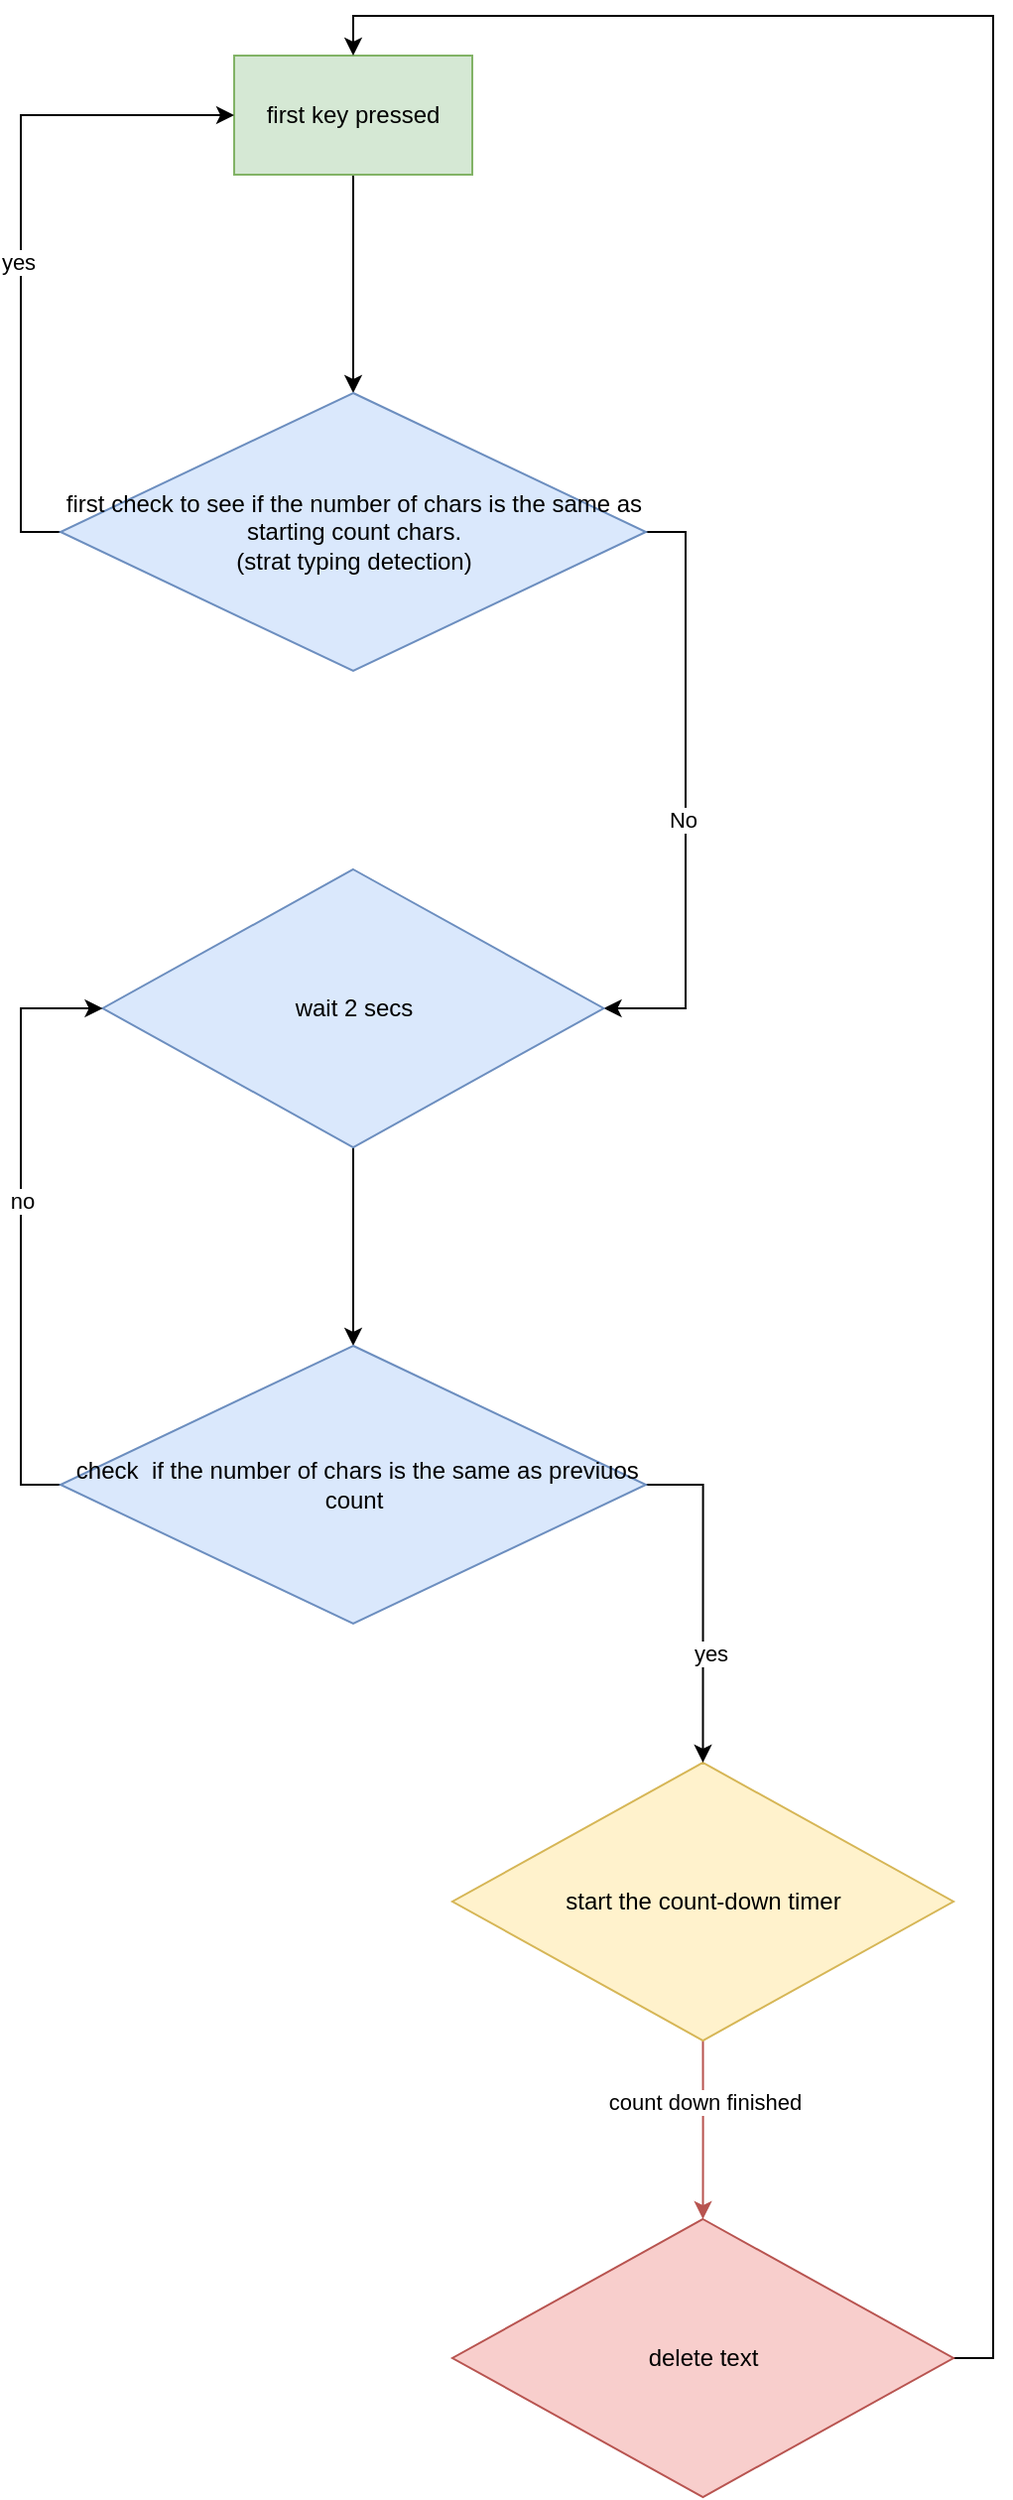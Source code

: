 <mxfile version="21.5.1" type="device">
  <diagram name="Page-1" id="CSK2-YSdzxJ8QgPXMTJf">
    <mxGraphModel dx="1430" dy="827" grid="1" gridSize="10" guides="1" tooltips="1" connect="1" arrows="1" fold="1" page="1" pageScale="1" pageWidth="850" pageHeight="1100" math="0" shadow="0">
      <root>
        <mxCell id="0" />
        <mxCell id="1" parent="0" />
        <mxCell id="GJwY5494aGqUbp6wKJpo-3" value="" style="edgeStyle=orthogonalEdgeStyle;rounded=0;orthogonalLoop=1;jettySize=auto;html=1;" edge="1" parent="1" source="GJwY5494aGqUbp6wKJpo-1" target="GJwY5494aGqUbp6wKJpo-2">
          <mxGeometry relative="1" as="geometry" />
        </mxCell>
        <mxCell id="GJwY5494aGqUbp6wKJpo-1" value="first key pressed" style="rounded=0;whiteSpace=wrap;html=1;fillColor=#d5e8d4;strokeColor=#82b366;" vertex="1" parent="1">
          <mxGeometry x="390" y="60" width="120" height="60" as="geometry" />
        </mxCell>
        <mxCell id="GJwY5494aGqUbp6wKJpo-27" style="edgeStyle=orthogonalEdgeStyle;rounded=0;orthogonalLoop=1;jettySize=auto;html=1;entryX=0;entryY=0.5;entryDx=0;entryDy=0;exitX=0;exitY=0.5;exitDx=0;exitDy=0;" edge="1" parent="1" source="GJwY5494aGqUbp6wKJpo-2" target="GJwY5494aGqUbp6wKJpo-1">
          <mxGeometry relative="1" as="geometry" />
        </mxCell>
        <mxCell id="GJwY5494aGqUbp6wKJpo-28" value="yes" style="edgeLabel;html=1;align=center;verticalAlign=middle;resizable=0;points=[];" vertex="1" connectable="0" parent="GJwY5494aGqUbp6wKJpo-27">
          <mxGeometry x="-0.076" y="3" relative="1" as="geometry">
            <mxPoint x="1" as="offset" />
          </mxGeometry>
        </mxCell>
        <mxCell id="GJwY5494aGqUbp6wKJpo-29" style="edgeStyle=orthogonalEdgeStyle;rounded=0;orthogonalLoop=1;jettySize=auto;html=1;exitX=1;exitY=0.5;exitDx=0;exitDy=0;entryX=1;entryY=0.5;entryDx=0;entryDy=0;" edge="1" parent="1" source="GJwY5494aGqUbp6wKJpo-2" target="GJwY5494aGqUbp6wKJpo-4">
          <mxGeometry relative="1" as="geometry" />
        </mxCell>
        <mxCell id="GJwY5494aGqUbp6wKJpo-30" value="No" style="edgeLabel;html=1;align=center;verticalAlign=middle;resizable=0;points=[];" vertex="1" connectable="0" parent="GJwY5494aGqUbp6wKJpo-29">
          <mxGeometry x="0.095" y="-2" relative="1" as="geometry">
            <mxPoint as="offset" />
          </mxGeometry>
        </mxCell>
        <mxCell id="GJwY5494aGqUbp6wKJpo-2" value="first check to see if the number of chars is the same as starting count chars.&lt;br&gt;(strat typing detection)" style="rhombus;whiteSpace=wrap;html=1;rounded=0;fillColor=#dae8fc;strokeColor=#6c8ebf;" vertex="1" parent="1">
          <mxGeometry x="302.5" y="230" width="295" height="140" as="geometry" />
        </mxCell>
        <mxCell id="GJwY5494aGqUbp6wKJpo-32" style="edgeStyle=orthogonalEdgeStyle;rounded=0;orthogonalLoop=1;jettySize=auto;html=1;exitX=0.5;exitY=1;exitDx=0;exitDy=0;entryX=0.5;entryY=0;entryDx=0;entryDy=0;" edge="1" parent="1" source="GJwY5494aGqUbp6wKJpo-4" target="GJwY5494aGqUbp6wKJpo-31">
          <mxGeometry relative="1" as="geometry" />
        </mxCell>
        <mxCell id="GJwY5494aGqUbp6wKJpo-4" value="wait 2 secs" style="rhombus;whiteSpace=wrap;html=1;rounded=0;fillColor=#dae8fc;strokeColor=#6c8ebf;" vertex="1" parent="1">
          <mxGeometry x="323.75" y="470" width="252.5" height="140" as="geometry" />
        </mxCell>
        <mxCell id="GJwY5494aGqUbp6wKJpo-22" value="" style="edgeStyle=orthogonalEdgeStyle;rounded=0;orthogonalLoop=1;jettySize=auto;html=1;exitX=0.5;exitY=1;exitDx=0;exitDy=0;fillColor=#f8cecc;strokeColor=#b85450;" edge="1" parent="1" source="GJwY5494aGqUbp6wKJpo-10" target="GJwY5494aGqUbp6wKJpo-21">
          <mxGeometry relative="1" as="geometry" />
        </mxCell>
        <mxCell id="GJwY5494aGqUbp6wKJpo-23" value="count down finished" style="edgeLabel;html=1;align=center;verticalAlign=middle;resizable=0;points=[];" vertex="1" connectable="0" parent="GJwY5494aGqUbp6wKJpo-22">
          <mxGeometry x="-0.328" relative="1" as="geometry">
            <mxPoint as="offset" />
          </mxGeometry>
        </mxCell>
        <mxCell id="GJwY5494aGqUbp6wKJpo-10" value="start the count-down timer" style="rhombus;whiteSpace=wrap;html=1;rounded=0;fillColor=#fff2cc;strokeColor=#d6b656;" vertex="1" parent="1">
          <mxGeometry x="500" y="920" width="252.5" height="140" as="geometry" />
        </mxCell>
        <mxCell id="GJwY5494aGqUbp6wKJpo-37" style="edgeStyle=orthogonalEdgeStyle;rounded=0;orthogonalLoop=1;jettySize=auto;html=1;entryX=0.5;entryY=0;entryDx=0;entryDy=0;exitX=1;exitY=0.5;exitDx=0;exitDy=0;" edge="1" parent="1" source="GJwY5494aGqUbp6wKJpo-21" target="GJwY5494aGqUbp6wKJpo-1">
          <mxGeometry relative="1" as="geometry" />
        </mxCell>
        <mxCell id="GJwY5494aGqUbp6wKJpo-21" value="delete text" style="rhombus;whiteSpace=wrap;html=1;rounded=0;fillColor=#f8cecc;strokeColor=#b85450;" vertex="1" parent="1">
          <mxGeometry x="500" y="1150" width="252.5" height="140" as="geometry" />
        </mxCell>
        <mxCell id="GJwY5494aGqUbp6wKJpo-33" style="edgeStyle=orthogonalEdgeStyle;rounded=0;orthogonalLoop=1;jettySize=auto;html=1;entryX=0;entryY=0.5;entryDx=0;entryDy=0;exitX=0;exitY=0.5;exitDx=0;exitDy=0;" edge="1" parent="1" source="GJwY5494aGqUbp6wKJpo-31" target="GJwY5494aGqUbp6wKJpo-4">
          <mxGeometry relative="1" as="geometry" />
        </mxCell>
        <mxCell id="GJwY5494aGqUbp6wKJpo-34" value="no" style="edgeLabel;html=1;align=center;verticalAlign=middle;resizable=0;points=[];" vertex="1" connectable="0" parent="GJwY5494aGqUbp6wKJpo-33">
          <mxGeometry x="0.081" y="1" relative="1" as="geometry">
            <mxPoint x="1" as="offset" />
          </mxGeometry>
        </mxCell>
        <mxCell id="GJwY5494aGqUbp6wKJpo-35" style="edgeStyle=orthogonalEdgeStyle;rounded=0;orthogonalLoop=1;jettySize=auto;html=1;entryX=0.5;entryY=0;entryDx=0;entryDy=0;exitX=1;exitY=0.5;exitDx=0;exitDy=0;" edge="1" parent="1" source="GJwY5494aGqUbp6wKJpo-31" target="GJwY5494aGqUbp6wKJpo-10">
          <mxGeometry relative="1" as="geometry" />
        </mxCell>
        <mxCell id="GJwY5494aGqUbp6wKJpo-36" value="yes" style="edgeLabel;html=1;align=center;verticalAlign=middle;resizable=0;points=[];" vertex="1" connectable="0" parent="GJwY5494aGqUbp6wKJpo-35">
          <mxGeometry x="0.348" y="3" relative="1" as="geometry">
            <mxPoint as="offset" />
          </mxGeometry>
        </mxCell>
        <mxCell id="GJwY5494aGqUbp6wKJpo-31" value="&amp;nbsp;check&amp;nbsp; if the number of chars is the same as previuos count&lt;br&gt;" style="rhombus;whiteSpace=wrap;html=1;rounded=0;fillColor=#dae8fc;strokeColor=#6c8ebf;" vertex="1" parent="1">
          <mxGeometry x="302.5" y="710" width="295" height="140" as="geometry" />
        </mxCell>
      </root>
    </mxGraphModel>
  </diagram>
</mxfile>
